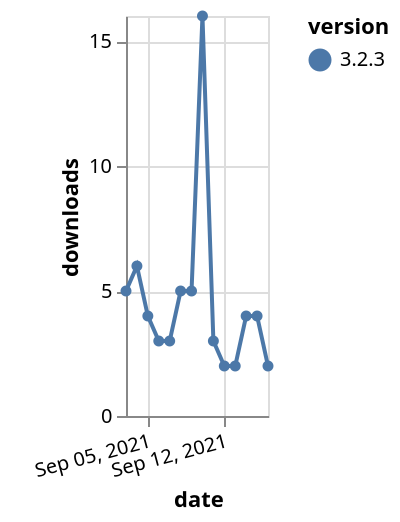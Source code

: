 {"$schema": "https://vega.github.io/schema/vega-lite/v5.json", "description": "A simple bar chart with embedded data.", "data": {"values": [{"date": "2021-09-03", "total": 4643, "delta": 5, "version": "3.2.3"}, {"date": "2021-09-04", "total": 4649, "delta": 6, "version": "3.2.3"}, {"date": "2021-09-05", "total": 4653, "delta": 4, "version": "3.2.3"}, {"date": "2021-09-06", "total": 4656, "delta": 3, "version": "3.2.3"}, {"date": "2021-09-07", "total": 4659, "delta": 3, "version": "3.2.3"}, {"date": "2021-09-08", "total": 4664, "delta": 5, "version": "3.2.3"}, {"date": "2021-09-09", "total": 4669, "delta": 5, "version": "3.2.3"}, {"date": "2021-09-10", "total": 4685, "delta": 16, "version": "3.2.3"}, {"date": "2021-09-11", "total": 4688, "delta": 3, "version": "3.2.3"}, {"date": "2021-09-12", "total": 4690, "delta": 2, "version": "3.2.3"}, {"date": "2021-09-13", "total": 4692, "delta": 2, "version": "3.2.3"}, {"date": "2021-09-14", "total": 4696, "delta": 4, "version": "3.2.3"}, {"date": "2021-09-15", "total": 4700, "delta": 4, "version": "3.2.3"}, {"date": "2021-09-16", "total": 4702, "delta": 2, "version": "3.2.3"}]}, "width": "container", "mark": {"type": "line", "point": {"filled": true}}, "encoding": {"x": {"field": "date", "type": "temporal", "timeUnit": "yearmonthdate", "title": "date", "axis": {"labelAngle": -15}}, "y": {"field": "delta", "type": "quantitative", "title": "downloads"}, "color": {"field": "version", "type": "nominal"}, "tooltip": {"field": "delta"}}}